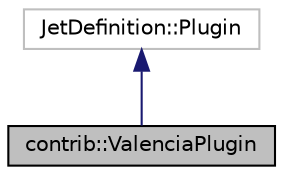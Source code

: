 digraph "contrib::ValenciaPlugin"
{
 // LATEX_PDF_SIZE
  edge [fontname="Helvetica",fontsize="10",labelfontname="Helvetica",labelfontsize="10"];
  node [fontname="Helvetica",fontsize="10",shape=record];
  Node1 [label="contrib::ValenciaPlugin",height=0.2,width=0.4,color="black", fillcolor="grey75", style="filled", fontcolor="black",tooltip="ValenciaPlugin is a plugin for fastjet (v2.4 upwards)"];
  Node2 -> Node1 [dir="back",color="midnightblue",fontsize="10",style="solid",fontname="Helvetica"];
  Node2 [label="JetDefinition::Plugin",height=0.2,width=0.4,color="grey75", fillcolor="white", style="filled",tooltip=" "];
}
